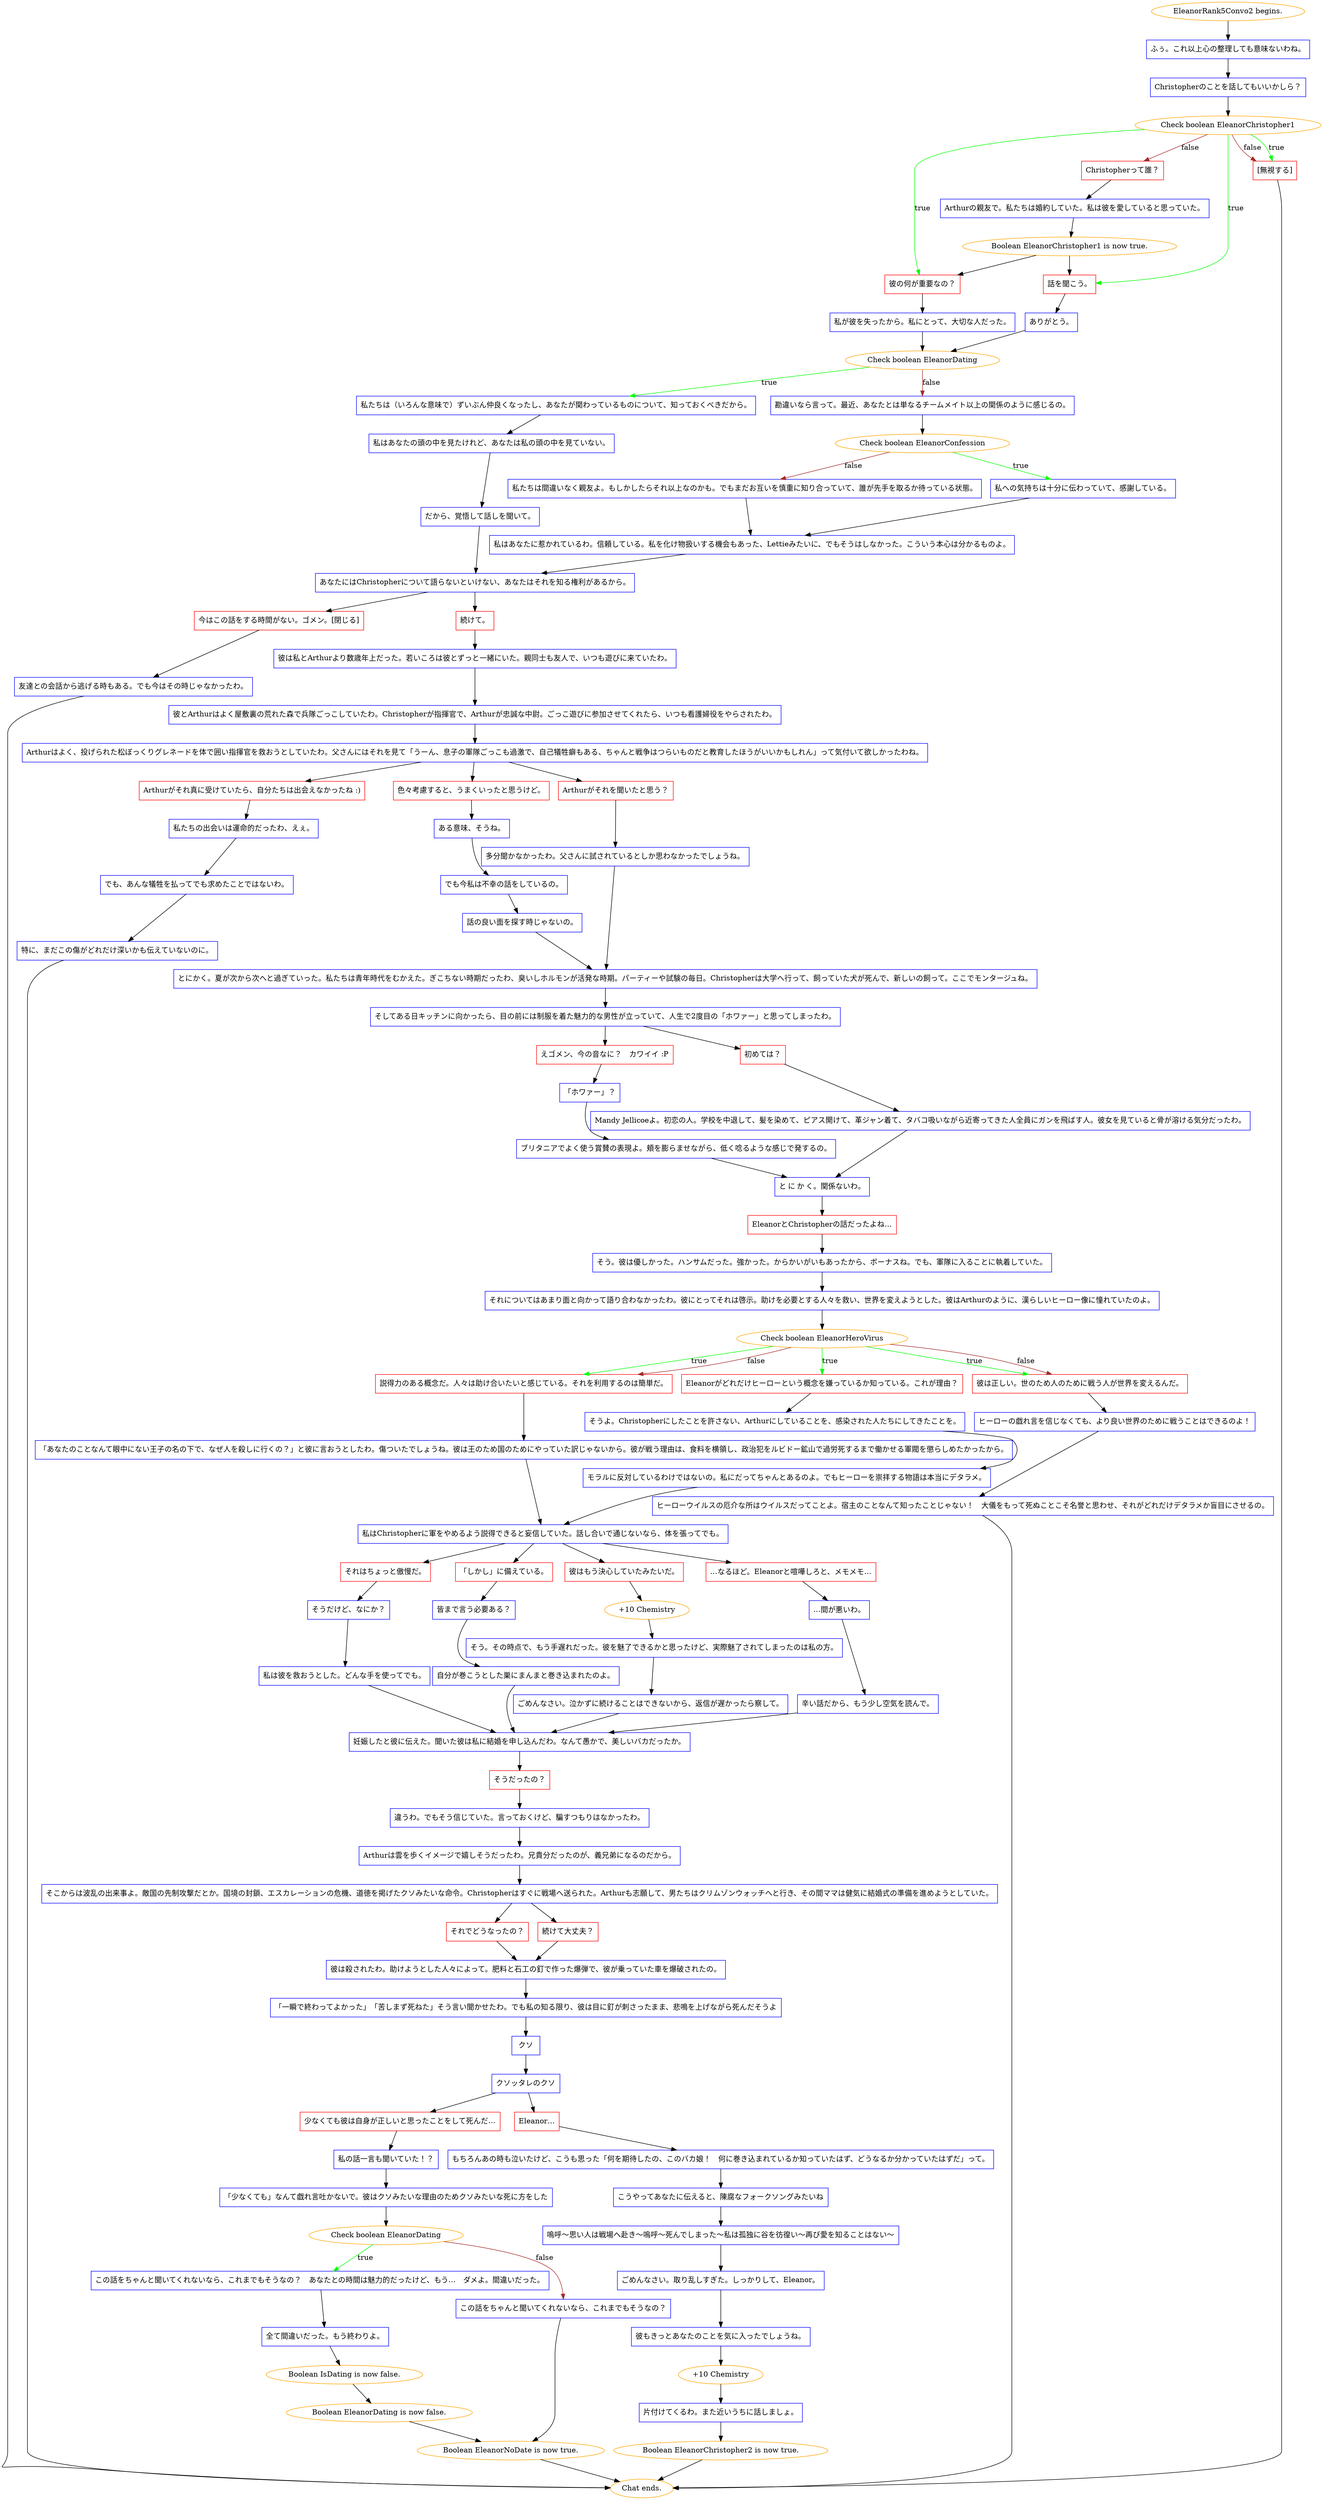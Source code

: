 digraph {
	"EleanorRank5Convo2 begins." [color=orange];
		"EleanorRank5Convo2 begins." -> j2553860270;
	j2553860270 [label="ふぅ。これ以上心の整理しても意味ないわね。",shape=box,color=blue];
		j2553860270 -> j2055740815;
	j2055740815 [label="Christopherのことを話してもいいかしら？",shape=box,color=blue];
		j2055740815 -> j1969337026;
	j1969337026 [label="Check boolean EleanorChristopher1",color=orange];
		j1969337026 -> j2023577045 [label=true,color=green];
		j1969337026 -> j3470916615 [label=true,color=green];
		j1969337026 -> j85835136 [label=true,color=green];
		j1969337026 -> j3081846080 [label=false,color=brown];
		j1969337026 -> j85835136 [label=false,color=brown];
	j2023577045 [label="話を聞こう。",shape=box,color=red];
		j2023577045 -> j2609975972;
	j3470916615 [label="彼の何が重要なの？",shape=box,color=red];
		j3470916615 -> j1619453253;
	j85835136 [label="[無視する]",shape=box,color=red];
		j85835136 -> "Chat ends.";
	j3081846080 [label="Christopherって誰？",shape=box,color=red];
		j3081846080 -> j1715201519;
	j2609975972 [label="ありがとう。",shape=box,color=blue];
		j2609975972 -> j3782144433;
	j1619453253 [label="私が彼を失ったから。私にとって、大切な人だった。",shape=box,color=blue];
		j1619453253 -> j3782144433;
	"Chat ends." [color=orange];
	j1715201519 [label="Arthurの親友で。私たちは婚約していた。私は彼を愛していると思っていた。",shape=box,color=blue];
		j1715201519 -> j2183637644;
	j3782144433 [label="Check boolean EleanorDating",color=orange];
		j3782144433 -> j2439215856 [label=true,color=green];
		j3782144433 -> j3562562895 [label=false,color=brown];
	j2183637644 [label="Boolean EleanorChristopher1 is now true.",color=orange];
		j2183637644 -> j2023577045;
		j2183637644 -> j3470916615;
	j2439215856 [label="私たちは（いろんな意味で）ずいぶん仲良くなったし、あなたが関わっているものについて、知っておくべきだから。",shape=box,color=blue];
		j2439215856 -> j906653628;
	j3562562895 [label="勘違いなら言って。最近、あなたとは単なるチームメイト以上の関係のように感じるの。",shape=box,color=blue];
		j3562562895 -> j795695089;
	j906653628 [label="私はあなたの頭の中を見たけれど、あなたは私の頭の中を見ていない。",shape=box,color=blue];
		j906653628 -> j3270045927;
	j795695089 [label="Check boolean EleanorConfession",color=orange];
		j795695089 -> j482490813 [label=true,color=green];
		j795695089 -> j3947450915 [label=false,color=brown];
	j3270045927 [label="だから、覚悟して話しを聞いて。",shape=box,color=blue];
		j3270045927 -> j49065814;
	j482490813 [label="私への気持ちは十分に伝わっていて、感謝している。",shape=box,color=blue];
		j482490813 -> j3732361979;
	j3947450915 [label="私たちは間違いなく親友よ。もしかしたらそれ以上なのかも。でもまだお互いを慎重に知り合っていて、誰が先手を取るか待っている状態。",shape=box,color=blue];
		j3947450915 -> j3732361979;
	j49065814 [label="あなたにはChristopherについて語らないといけない、あなたはそれを知る権利があるから。",shape=box,color=blue];
		j49065814 -> j2762309683;
		j49065814 -> j1059060718;
	j3732361979 [label="私はあなたに惹かれているわ。信頼している。私を化け物扱いする機会もあった、Lettieみたいに、でもそうはしなかった。こういう本心は分かるものよ。",shape=box,color=blue];
		j3732361979 -> j49065814;
	j2762309683 [label="続けて。",shape=box,color=red];
		j2762309683 -> j2979109465;
	j1059060718 [label="今はこの話をする時間がない。ゴメン。[閉じる]",shape=box,color=red];
		j1059060718 -> j3964767107;
	j2979109465 [label="彼は私とArthurより数歳年上だった。若いころは彼とずっと一緒にいた。親同士も友人で、いつも遊びに来ていたわ。",shape=box,color=blue];
		j2979109465 -> j3965020622;
	j3964767107 [label="友達との会話から逃げる時もある。でも今はその時じゃなかったわ。",shape=box,color=blue];
		j3964767107 -> "Chat ends.";
	j3965020622 [label="彼とArthurはよく屋敷裏の荒れた森で兵隊ごっこしていたわ。Christopherが指揮官で、Arthurが忠誠な中尉。ごっこ遊びに参加させてくれたら、いつも看護婦役をやらされたわ。",shape=box,color=blue];
		j3965020622 -> j4199531536;
	j4199531536 [label="Arthurはよく、投げられた松ぼっくりグレネードを体で囲い指揮官を救おうとしていたわ。父さんにはそれを見て「うーん、息子の軍隊ごっこも過激で、自己犠牲癖もある、ちゃんと戦争はつらいものだと教育したほうがいいかもしれん」って気付いて欲しかったわね。",shape=box,color=blue];
		j4199531536 -> j3428303147;
		j4199531536 -> j3391765440;
		j4199531536 -> j4172947734;
	j3428303147 [label="Arthurがそれを聞いたと思う？",shape=box,color=red];
		j3428303147 -> j1065127779;
	j3391765440 [label="色々考慮すると、うまくいったと思うけど。",shape=box,color=red];
		j3391765440 -> j3976571053;
	j4172947734 [label="Arthurがそれ真に受けていたら、自分たちは出会えなかったね :)",shape=box,color=red];
		j4172947734 -> j3218552712;
	j1065127779 [label="多分聞かなかったわ。父さんに試されているとしか思わなかったでしょうね。",shape=box,color=blue];
		j1065127779 -> j241609539;
	j3976571053 [label="ある意味、そうね。",shape=box,color=blue];
		j3976571053 -> j2174313161;
	j3218552712 [label="私たちの出会いは運命的だったわ、えぇ。",shape=box,color=blue];
		j3218552712 -> j1054128120;
	j241609539 [label="とにかく。夏が次から次へと過ぎていった。私たちは青年時代をむかえた。ぎこちない時期だったわ、臭いしホルモンが活発な時期。パーティーや試験の毎日。Christopherは大学へ行って、飼っていた犬が死んで、新しいの飼って。ここでモンタージュね。",shape=box,color=blue];
		j241609539 -> j2026080516;
	j2174313161 [label="でも今私は不幸の話をしているの。",shape=box,color=blue];
		j2174313161 -> j2334967475;
	j1054128120 [label="でも、あんな犠牲を払ってでも求めたことではないわ。",shape=box,color=blue];
		j1054128120 -> j167324987;
	j2026080516 [label="そしてある日キッチンに向かったら、目の前には制服を着た魅力的な男性が立っていて、人生で2度目の「ホワァー」と思ってしまったわ。",shape=box,color=blue];
		j2026080516 -> j1326824640;
		j2026080516 -> j949403987;
	j2334967475 [label="話の良い面を探す時じゃないの。",shape=box,color=blue];
		j2334967475 -> j241609539;
	j167324987 [label="特に、まだこの傷がどれだけ深いかも伝えていないのに。",shape=box,color=blue];
		j167324987 -> "Chat ends.";
	j1326824640 [label="えゴメン、今の音なに？　カワイイ :P",shape=box,color=red];
		j1326824640 -> j45144887;
	j949403987 [label="初めては？",shape=box,color=red];
		j949403987 -> j79520315;
	j45144887 [label="「ホワァー」？",shape=box,color=blue];
		j45144887 -> j1168885129;
	j79520315 [label="Mandy Jellicoeよ。初恋の人。学校を中退して、髪を染めて、ピアス開けて、革ジャン着て、タバコ吸いながら近寄ってきた人全員にガンを飛ばす人。彼女を見ていると骨が溶ける気分だったわ。",shape=box,color=blue];
		j79520315 -> j115534449;
	j1168885129 [label="ブリタニアでよく使う賞賛の表現よ。頬を膨らませながら、低く唸るような感じで発するの。",shape=box,color=blue];
		j1168885129 -> j115534449;
	j115534449 [label="と に か く。関係ないわ。",shape=box,color=blue];
		j115534449 -> j563353815;
	j563353815 [label="EleanorとChristopherの話だったよね…",shape=box,color=red];
		j563353815 -> j3079494409;
	j3079494409 [label="そう。彼は優しかった。ハンサムだった。強かった。からかいがいもあったから、ボーナスね。でも、軍隊に入ることに執着していた。",shape=box,color=blue];
		j3079494409 -> j4001718324;
	j4001718324 [label="それについてはあまり面と向かって語り合わなかったわ。彼にとってそれは啓示。助けを必要とする人々を救い、世界を変えようとした。彼はArthurのように、漢らしいヒーロー像に憧れていたのよ。",shape=box,color=blue];
		j4001718324 -> j4212757687;
	j4212757687 [label="Check boolean EleanorHeroVirus",color=orange];
		j4212757687 -> j3956218482 [label=true,color=green];
		j4212757687 -> j343238637 [label=true,color=green];
		j4212757687 -> j3862313323 [label=true,color=green];
		j4212757687 -> j343238637 [label=false,color=brown];
		j4212757687 -> j3862313323 [label=false,color=brown];
	j3956218482 [label="Eleanorがどれだけヒーローという概念を嫌っているか知っている。これが理由？",shape=box,color=red];
		j3956218482 -> j1126427497;
	j343238637 [label="彼は正しい。世のため人のために戦う人が世界を変えるんだ。",shape=box,color=red];
		j343238637 -> j3021187863;
	j3862313323 [label="説得力のある概念だ。人々は助け合いたいと感じている。それを利用するのは簡単だ。",shape=box,color=red];
		j3862313323 -> j4017128417;
	j1126427497 [label="そうよ。Christopherにしたことを許さない、Arthurにしていることを、感染された人たちにしてきたことを。",shape=box,color=blue];
		j1126427497 -> j716885795;
	j3021187863 [label="ヒーローの戯れ言を信じなくても、より良い世界のために戦うことはできるのよ！",shape=box,color=blue];
		j3021187863 -> j593866704;
	j4017128417 [label="「あなたのことなんて眼中にない王子の名の下で、なぜ人を殺しに行くの？」と彼に言おうとしたわ。傷ついたでしょうね。彼は王のため国のためにやっていた訳じゃないから。彼が戦う理由は、食料を横領し、政治犯をルビドー鉱山で過労死するまで働かせる軍閥を懲らしめたかったから。",shape=box,color=blue];
		j4017128417 -> j3466325967;
	j716885795 [label="モラルに反対しているわけではないの。私にだってちゃんとあるのよ。でもヒーローを崇拝する物語は本当にデタラメ。",shape=box,color=blue];
		j716885795 -> j3466325967;
	j593866704 [label="ヒーローウイルスの厄介な所はウイルスだってことよ。宿主のことなんて知ったことじゃない！　大儀をもって死ぬことこそ名誉と思わせ、それがどれだけデタラメか盲目にさせるの。",shape=box,color=blue];
		j593866704 -> "Chat ends.";
	j3466325967 [label="私はChristopherに軍をやめるよう説得できると妄信していた。話し合いで通じないなら、体を張ってでも。",shape=box,color=blue];
		j3466325967 -> j813615376;
		j3466325967 -> j4202294768;
		j3466325967 -> j2347683500;
		j3466325967 -> j363372173;
	j813615376 [label="それはちょっと傲慢だ。",shape=box,color=red];
		j813615376 -> j3712508158;
	j4202294768 [label="「しかし」に備えている。",shape=box,color=red];
		j4202294768 -> j2930997748;
	j2347683500 [label="彼はもう決心していたみたいだ。",shape=box,color=red];
		j2347683500 -> j1615667300;
	j363372173 [label="…なるほど。Eleanorと喧嘩しろと、メモメモ…",shape=box,color=red];
		j363372173 -> j92707196;
	j3712508158 [label="そうだけど、なにか？",shape=box,color=blue];
		j3712508158 -> j4039520664;
	j2930997748 [label="皆まで言う必要ある？",shape=box,color=blue];
		j2930997748 -> j3594894011;
	j1615667300 [label="+10 Chemistry",color=orange];
		j1615667300 -> j3749487269;
	j92707196 [label="…間が悪いわ。",shape=box,color=blue];
		j92707196 -> j1774903606;
	j4039520664 [label="私は彼を救おうとした。どんな手を使ってでも。",shape=box,color=blue];
		j4039520664 -> j134320296;
	j3594894011 [label="自分が巻こうとした巣にまんまと巻き込まれたのよ。",shape=box,color=blue];
		j3594894011 -> j134320296;
	j3749487269 [label="そう。その時点で、もう手遅れだった。彼を魅了できるかと思ったけど、実際魅了されてしまったのは私の方。",shape=box,color=blue];
		j3749487269 -> j3911352262;
	j1774903606 [label="辛い話だから、もう少し空気を読んで。",shape=box,color=blue];
		j1774903606 -> j134320296;
	j134320296 [label="妊娠したと彼に伝えた。聞いた彼は私に結婚を申し込んだわ。なんて愚かで、美しいバカだったか。",shape=box,color=blue];
		j134320296 -> j360633941;
	j3911352262 [label="ごめんなさい。泣かずに続けることはできないから、返信が遅かったら察して。",shape=box,color=blue];
		j3911352262 -> j134320296;
	j360633941 [label="そうだったの？",shape=box,color=red];
		j360633941 -> j2497128560;
	j2497128560 [label="違うわ。でもそう信じていた。言っておくけど、騙すつもりはなかったわ。",shape=box,color=blue];
		j2497128560 -> j3267996416;
	j3267996416 [label="Arthurは雲を歩くイメージで嬉しそうだったわ。兄貴分だったのが、義兄弟になるのだから。",shape=box,color=blue];
		j3267996416 -> j56641247;
	j56641247 [label="そこからは波乱の出来事よ。敵国の先制攻撃だとか。国境の封鎖、エスカレーションの危機、道徳を掲げたクソみたいな命令。Christopherはすぐに戦場へ送られた。Arthurも志願して、男たちはクリムゾンウォッチへと行き、その間ママは健気に結婚式の準備を進めようとしていた。",shape=box,color=blue];
		j56641247 -> j4115666398;
		j56641247 -> j1817322556;
	j4115666398 [label="それでどうなったの？",shape=box,color=red];
		j4115666398 -> j4262393789;
	j1817322556 [label="続けて大丈夫？",shape=box,color=red];
		j1817322556 -> j4262393789;
	j4262393789 [label="彼は殺されたわ。助けようとした人々によって。肥料と石工の釘で作った爆弾で、彼が乗っていた車を爆破されたの。",shape=box,color=blue];
		j4262393789 -> j820065065;
	j820065065 [label="「一瞬で終わってよかった」「苦しまず死ねた」そう言い聞かせたわ。でも私の知る限り、彼は目に釘が刺さったまま、悲鳴を上げながら死んだそうよ",shape=box,color=blue];
		j820065065 -> j1924819391;
	j1924819391 [label="クソ",shape=box,color=blue];
		j1924819391 -> j2517903327;
	j2517903327 [label="クソッタレのクソ",shape=box,color=blue];
		j2517903327 -> j446744776;
		j2517903327 -> j491296813;
	j446744776 [label="少なくても彼は自身が正しいと思ったことをして死んだ…",shape=box,color=red];
		j446744776 -> j4139434085;
	j491296813 [label="Eleanor…",shape=box,color=red];
		j491296813 -> j1525271337;
	j4139434085 [label="私の話一言も聞いていた！？",shape=box,color=blue];
		j4139434085 -> j3066878849;
	j1525271337 [label="もちろんあの時も泣いたけど、こうも思った「何を期待したの、このバカ娘！　何に巻き込まれているか知っていたはず、どうなるか分かっていたはずだ」って。",shape=box,color=blue];
		j1525271337 -> j3862901730;
	j3066878849 [label="「少なくても」なんて戯れ言吐かないで。彼はクソみたいな理由のためクソみたいな死に方をした",shape=box,color=blue];
		j3066878849 -> j425773188;
	j3862901730 [label="こうやってあなたに伝えると、陳腐なフォークソングみたいね",shape=box,color=blue];
		j3862901730 -> j1563163179;
	j425773188 [label="Check boolean EleanorDating",color=orange];
		j425773188 -> j587582339 [label=true,color=green];
		j425773188 -> j494197561 [label=false,color=brown];
	j1563163179 [label="嗚呼～思い人は戦場へ赴き～嗚呼～死んでしまった～私は孤独に谷を彷徨い～再び愛を知ることはない～",shape=box,color=blue];
		j1563163179 -> j2550157939;
	j587582339 [label="この話をちゃんと聞いてくれないなら、これまでもそうなの？　あなたとの時間は魅力的だったけど、もう…　ダメよ。間違いだった。",shape=box,color=blue];
		j587582339 -> j4156979870;
	j494197561 [label="この話をちゃんと聞いてくれないなら、これまでもそうなの？",shape=box,color=blue];
		j494197561 -> j2728200779;
	j2550157939 [label="ごめんなさい。取り乱しすぎた。しっかりして、Eleanor。",shape=box,color=blue];
		j2550157939 -> j1362753276;
	j4156979870 [label="全て間違いだった。もう終わりよ。",shape=box,color=blue];
		j4156979870 -> j3127028283;
	j2728200779 [label="Boolean EleanorNoDate is now true.",color=orange];
		j2728200779 -> "Chat ends.";
	j1362753276 [label="彼もきっとあなたのことを気に入ったでしょうね。",shape=box,color=blue];
		j1362753276 -> j4554315;
	j3127028283 [label="Boolean IsDating is now false.",color=orange];
		j3127028283 -> j3856107511;
	j4554315 [label="+10 Chemistry",color=orange];
		j4554315 -> j3602297491;
	j3856107511 [label="Boolean EleanorDating is now false.",color=orange];
		j3856107511 -> j2728200779;
	j3602297491 [label="片付けてくるわ。また近いうちに話しましょ。",shape=box,color=blue];
		j3602297491 -> j1193419706;
	j1193419706 [label="Boolean EleanorChristopher2 is now true.",color=orange];
		j1193419706 -> "Chat ends.";
}